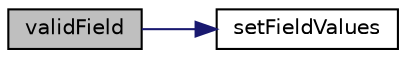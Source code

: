 digraph "validField"
{
  bgcolor="transparent";
  edge [fontname="Helvetica",fontsize="10",labelfontname="Helvetica",labelfontsize="10"];
  node [fontname="Helvetica",fontsize="10",shape=record];
  rankdir="LR";
  Node1 [label="validField",height=0.2,width=0.4,color="black", fillcolor="grey75", style="filled", fontcolor="black"];
  Node1 -> Node2 [color="midnightblue",fontsize="10",style="solid",fontname="Helvetica"];
  Node2 [label="setFieldValues",height=0.2,width=0.4,color="black",URL="$a00231.html#a6e2b2afba6f1951ba1b84602a41eca0a",tooltip="Insert field values into values list. "];
}
